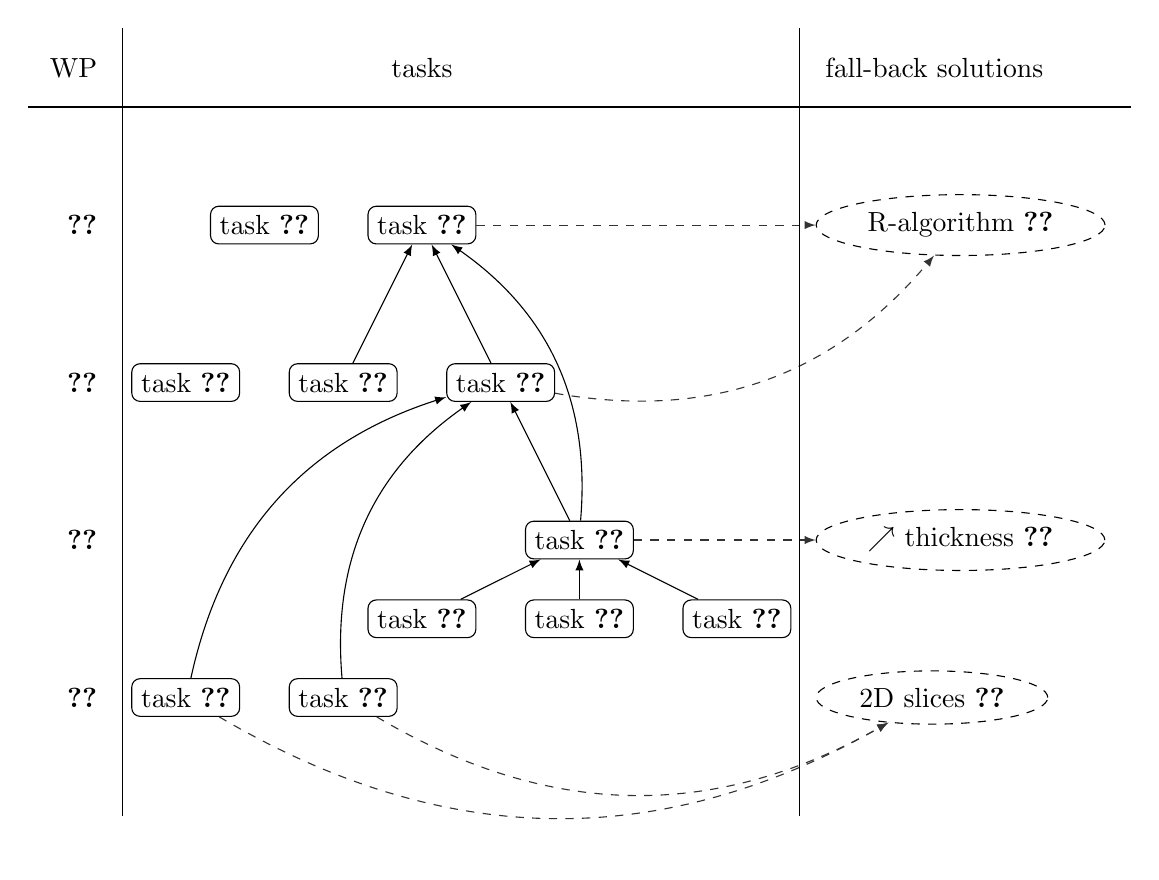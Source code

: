 \begin{tikzpicture} 
\usetikzlibrary{shapes}

\tikzset{task/.style={draw,rectangle,rounded corners=3pt}}
\tikzset{sol/.style={draw,ellipse,dashed}}
\tikzset{toSol/.style={->,>=latex,dashed,color=black!80!white}}
\tikzset{toTask/.style={->,>=latex}}

\node[left] at (0,8) {WP}; 
\node[left] at (0,6) {\ref{wp0}}; 
\node[left] at (0,4) {\ref{wp1}}; 
\node[left] at (0,2) {\ref{wp2}}; 
\node[left] at (0,0) {\ref{wp3}}; 

\node[right] at (9,8) {fall-back solutions};
\node[right,sol] (R) at (9,6) {R-algorithm \ref{riskppa}};
\node[right,sol] (C) at (9,2) { $\nearrow$ thickness \ref{riskestim}};
\node[right,sol] (S) at (9,0) {2D slices \ref{riskscale}};

\node at (4,8) {tasks};
%\node[draw] (P) at (4,7) {preliminary works};

\node[task] (t0a) at (2,6) {task~\ref{task:reduction}};
\node[task] (t0b) at (4,6) {task~\ref{task:start}};
%\draw[toTask] (t0a) -- (P);
%\draw[toTask] (t0b) -- (P);
\draw[toSol] (t0b) -- (R);
\node[task] (t1a) at (1,4) {task~\ref{task:genmeth}};
\node[task] (t1b) at (3,4) {task~\ref{task:genexp}};
\node[task] (t1c) at (5,4) {task~\ref{task:genpat}};
\draw[toTask] (t1b) -- (t0b);
\draw[toTask] (t1c) -- (t0b);
\draw[toSol] (t1c) to[bend right] (R);
\node[task] (t2a) at (6,2) {task~\ref{task:normal}};
\node[task] (t2b) at (4,1) {task~\ref{task:conv}};
\node[task] (t2c) at (6,1) {task~\ref{task:approx}};
\node[task] (t2d) at (8,1) {task~\ref{task:rendering}};
\draw[toTask] (t2a) -- (t1c);
\draw[toTask] (t2a) to[bend right] (t0b);
\draw[toSol] (t2a) -- (C);
\draw[toTask] (t2b) -- (t2a);
\draw[toTask] (t2c) -- (t2a);
\draw[toTask] (t2d) -- (t2a);
\node[task] (t3a) at (1,0) {task~\ref{task:global}};
\node[task] (t3b) at (3,0) {task~\ref{task:local}};
\draw[toTask] (t3a) to[bend left] (t1c);
\draw[toTask] (t3b) to[bend left] (t1c);
\draw[toSol] (t3a) to[bend right] (S);
\draw[toSol] (t3b) to[bend right] (S);

%\draw (-0.5,0) grid[step=1] (9,8);

\draw (-1,7.5) -- (13,7.5);
\draw (0.2,-1.5) -- (0.2,8.5);
\draw (8.8,-1.5) -- (8.8,8.5);

\end{tikzpicture}
